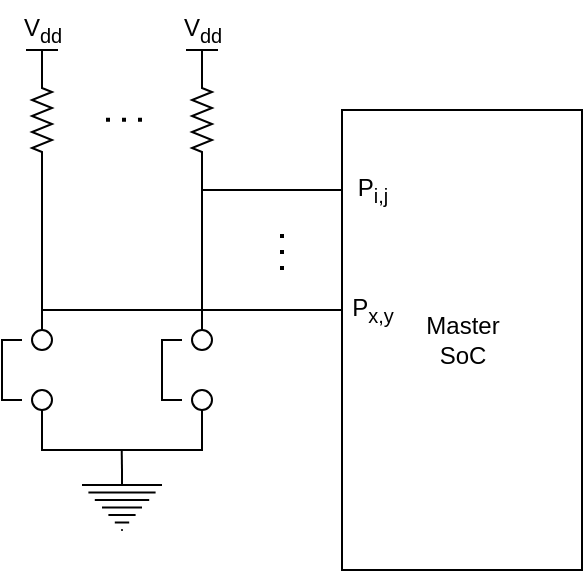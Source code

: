 <mxfile version="24.7.8">
  <diagram name="Page-1" id="Tthz77FbjQtNt6w7K4kS">
    <mxGraphModel dx="1195" dy="697" grid="1" gridSize="10" guides="1" tooltips="1" connect="1" arrows="1" fold="1" page="1" pageScale="1" pageWidth="1100" pageHeight="850" math="0" shadow="0">
      <root>
        <mxCell id="0" />
        <mxCell id="1" parent="0" />
        <mxCell id="ZsytykOLIlVNU7V24-1N-3" value="" style="rounded=0;whiteSpace=wrap;html=1;snapToPoint=1;arcSize=12;" vertex="1" parent="1">
          <mxGeometry x="310" y="170" width="120" height="230" as="geometry" />
        </mxCell>
        <mxCell id="ZsytykOLIlVNU7V24-1N-5" value="Master&lt;div&gt;SoC&lt;/div&gt;" style="text;html=1;align=center;verticalAlign=middle;resizable=0;points=[];autosize=1;strokeColor=none;fillColor=none;" vertex="1" parent="1">
          <mxGeometry x="340" y="265" width="60" height="40" as="geometry" />
        </mxCell>
        <mxCell id="ZsytykOLIlVNU7V24-1N-18" value="" style="pointerEvents=1;verticalLabelPosition=bottom;shadow=0;dashed=0;align=center;html=1;verticalAlign=top;shape=mxgraph.electrical.resistors.resistor_2;direction=south;strokeWidth=1;" vertex="1" parent="1">
          <mxGeometry x="155" y="150" width="10" height="50" as="geometry" />
        </mxCell>
        <mxCell id="ZsytykOLIlVNU7V24-1N-19" value="V&lt;sub&gt;dd&lt;/sub&gt;" style="verticalLabelPosition=top;verticalAlign=bottom;shape=mxgraph.electrical.signal_sources.vdd;shadow=0;dashed=0;align=center;strokeWidth=1;fontSize=24;html=1;flipV=1;noLabel=1;" vertex="1" parent="1">
          <mxGeometry x="152" y="140" width="16" height="12" as="geometry" />
        </mxCell>
        <mxCell id="ZsytykOLIlVNU7V24-1N-20" value="" style="endArrow=none;html=1;rounded=0;entryX=0.5;entryY=0;entryDx=0;entryDy=0;entryPerimeter=0;exitX=0;exitY=0.5;exitDx=0;exitDy=0;exitPerimeter=0;strokeWidth=1;" edge="1" parent="1" source="ZsytykOLIlVNU7V24-1N-18" target="ZsytykOLIlVNU7V24-1N-19">
          <mxGeometry width="50" height="50" relative="1" as="geometry">
            <mxPoint x="130" y="140.5" as="sourcePoint" />
            <mxPoint x="180" y="90.5" as="targetPoint" />
          </mxGeometry>
        </mxCell>
        <mxCell id="ZsytykOLIlVNU7V24-1N-21" value="" style="endArrow=none;html=1;rounded=0;entryX=0.5;entryY=0;entryDx=0;entryDy=0;exitX=1;exitY=0.5;exitDx=0;exitDy=0;exitPerimeter=0;strokeWidth=1;" edge="1" parent="1" source="ZsytykOLIlVNU7V24-1N-18" target="ZsytykOLIlVNU7V24-1N-41">
          <mxGeometry width="50" height="50" relative="1" as="geometry">
            <mxPoint x="160.03" y="308" as="sourcePoint" />
            <mxPoint x="180" y="201.5" as="targetPoint" />
          </mxGeometry>
        </mxCell>
        <mxCell id="ZsytykOLIlVNU7V24-1N-28" value="P&lt;sub&gt;x,y&lt;/sub&gt;" style="text;html=1;align=center;verticalAlign=middle;resizable=1;points=[];autosize=1;strokeColor=none;fillColor=none;" vertex="1" parent="1">
          <mxGeometry x="309" y="260" width="31" height="20" as="geometry" />
        </mxCell>
        <mxCell id="ZsytykOLIlVNU7V24-1N-30" value="V&lt;sub&gt;dd&lt;/sub&gt;" style="text;html=1;align=center;verticalAlign=middle;resizable=0;points=[];autosize=1;strokeColor=none;fillColor=none;strokeWidth=1;" vertex="1" parent="1">
          <mxGeometry x="140" y="115" width="40" height="30" as="geometry" />
        </mxCell>
        <mxCell id="ZsytykOLIlVNU7V24-1N-40" value="" style="endArrow=none;html=1;rounded=0;" edge="1" parent="1">
          <mxGeometry width="50" height="50" relative="1" as="geometry">
            <mxPoint x="150" y="315" as="sourcePoint" />
            <mxPoint x="150" y="285" as="targetPoint" />
            <Array as="points">
              <mxPoint x="140" y="315" />
              <mxPoint x="140" y="285" />
            </Array>
          </mxGeometry>
        </mxCell>
        <mxCell id="ZsytykOLIlVNU7V24-1N-41" value="" style="ellipse;whiteSpace=wrap;html=1;aspect=fixed;" vertex="1" parent="1">
          <mxGeometry x="155" y="280" width="10" height="10" as="geometry" />
        </mxCell>
        <mxCell id="ZsytykOLIlVNU7V24-1N-42" value="" style="ellipse;whiteSpace=wrap;html=1;aspect=fixed;" vertex="1" parent="1">
          <mxGeometry x="155" y="310" width="10" height="10" as="geometry" />
        </mxCell>
        <mxCell id="ZsytykOLIlVNU7V24-1N-43" value="" style="endArrow=none;html=1;rounded=0;entryX=0.5;entryY=1;entryDx=0;entryDy=0;" edge="1" parent="1" target="ZsytykOLIlVNU7V24-1N-42">
          <mxGeometry width="50" height="50" relative="1" as="geometry">
            <mxPoint x="160" y="335" as="sourcePoint" />
            <mxPoint x="155" y="340" as="targetPoint" />
          </mxGeometry>
        </mxCell>
        <mxCell id="ZsytykOLIlVNU7V24-1N-44" value="" style="pointerEvents=1;verticalLabelPosition=bottom;shadow=0;dashed=0;align=center;html=1;verticalAlign=top;shape=mxgraph.electrical.resistors.resistor_2;direction=south;strokeWidth=1;" vertex="1" parent="1">
          <mxGeometry x="235" y="150" width="10" height="50" as="geometry" />
        </mxCell>
        <mxCell id="ZsytykOLIlVNU7V24-1N-45" value="V&lt;sub&gt;dd&lt;/sub&gt;" style="verticalLabelPosition=top;verticalAlign=bottom;shape=mxgraph.electrical.signal_sources.vdd;shadow=0;dashed=0;align=center;strokeWidth=1;fontSize=24;html=1;flipV=1;noLabel=1;" vertex="1" parent="1">
          <mxGeometry x="232" y="140" width="16" height="12" as="geometry" />
        </mxCell>
        <mxCell id="ZsytykOLIlVNU7V24-1N-46" value="" style="endArrow=none;html=1;rounded=0;entryX=0.5;entryY=0;entryDx=0;entryDy=0;entryPerimeter=0;exitX=0;exitY=0.5;exitDx=0;exitDy=0;exitPerimeter=0;strokeWidth=1;" edge="1" parent="1" source="ZsytykOLIlVNU7V24-1N-44" target="ZsytykOLIlVNU7V24-1N-45">
          <mxGeometry width="50" height="50" relative="1" as="geometry">
            <mxPoint x="210" y="140.5" as="sourcePoint" />
            <mxPoint x="260" y="90.5" as="targetPoint" />
          </mxGeometry>
        </mxCell>
        <mxCell id="ZsytykOLIlVNU7V24-1N-47" value="" style="endArrow=none;html=1;rounded=0;entryX=0.5;entryY=0;entryDx=0;entryDy=0;exitX=1;exitY=0.5;exitDx=0;exitDy=0;exitPerimeter=0;strokeWidth=1;" edge="1" parent="1" source="ZsytykOLIlVNU7V24-1N-44" target="ZsytykOLIlVNU7V24-1N-50">
          <mxGeometry width="50" height="50" relative="1" as="geometry">
            <mxPoint x="240.03" y="308" as="sourcePoint" />
            <mxPoint x="260" y="201.5" as="targetPoint" />
          </mxGeometry>
        </mxCell>
        <mxCell id="ZsytykOLIlVNU7V24-1N-48" value="V&lt;sub&gt;dd&lt;/sub&gt;" style="text;html=1;align=center;verticalAlign=middle;resizable=0;points=[];autosize=1;strokeColor=none;fillColor=none;strokeWidth=1;" vertex="1" parent="1">
          <mxGeometry x="220" y="115" width="40" height="30" as="geometry" />
        </mxCell>
        <mxCell id="ZsytykOLIlVNU7V24-1N-49" value="" style="endArrow=none;html=1;rounded=0;" edge="1" parent="1">
          <mxGeometry width="50" height="50" relative="1" as="geometry">
            <mxPoint x="230" y="315" as="sourcePoint" />
            <mxPoint x="230" y="285" as="targetPoint" />
            <Array as="points">
              <mxPoint x="220" y="315" />
              <mxPoint x="220" y="285" />
            </Array>
          </mxGeometry>
        </mxCell>
        <mxCell id="ZsytykOLIlVNU7V24-1N-50" value="" style="ellipse;whiteSpace=wrap;html=1;aspect=fixed;" vertex="1" parent="1">
          <mxGeometry x="235" y="280" width="10" height="10" as="geometry" />
        </mxCell>
        <mxCell id="ZsytykOLIlVNU7V24-1N-51" value="" style="ellipse;whiteSpace=wrap;html=1;aspect=fixed;" vertex="1" parent="1">
          <mxGeometry x="235" y="310" width="10" height="10" as="geometry" />
        </mxCell>
        <mxCell id="ZsytykOLIlVNU7V24-1N-52" value="" style="endArrow=none;html=1;rounded=0;entryX=0.5;entryY=1;entryDx=0;entryDy=0;" edge="1" parent="1" target="ZsytykOLIlVNU7V24-1N-51">
          <mxGeometry width="50" height="50" relative="1" as="geometry">
            <mxPoint x="240" y="335" as="sourcePoint" />
            <mxPoint x="235" y="340" as="targetPoint" />
          </mxGeometry>
        </mxCell>
        <mxCell id="ZsytykOLIlVNU7V24-1N-53" value="" style="endArrow=none;html=1;rounded=0;" edge="1" parent="1">
          <mxGeometry width="50" height="50" relative="1" as="geometry">
            <mxPoint x="160" y="270" as="sourcePoint" />
            <mxPoint x="310" y="270" as="targetPoint" />
          </mxGeometry>
        </mxCell>
        <mxCell id="ZsytykOLIlVNU7V24-1N-54" value="P&lt;sub&gt;i,j&lt;/sub&gt;" style="text;html=1;align=center;verticalAlign=middle;resizable=1;points=[];autosize=1;strokeColor=none;fillColor=none;" vertex="1" parent="1">
          <mxGeometry x="304.5" y="200" width="40" height="20" as="geometry" />
        </mxCell>
        <mxCell id="ZsytykOLIlVNU7V24-1N-58" value="" style="endArrow=none;html=1;rounded=0;" edge="1" parent="1">
          <mxGeometry width="50" height="50" relative="1" as="geometry">
            <mxPoint x="310" y="210" as="sourcePoint" />
            <mxPoint x="240" y="210" as="targetPoint" />
          </mxGeometry>
        </mxCell>
        <mxCell id="ZsytykOLIlVNU7V24-1N-59" value="" style="endArrow=none;dashed=1;html=1;dashPattern=1 3;strokeWidth=2;rounded=0;" edge="1" parent="1">
          <mxGeometry width="50" height="50" relative="1" as="geometry">
            <mxPoint x="280" y="250" as="sourcePoint" />
            <mxPoint x="280" y="230" as="targetPoint" />
          </mxGeometry>
        </mxCell>
        <mxCell id="ZsytykOLIlVNU7V24-1N-60" value="" style="endArrow=none;dashed=1;html=1;dashPattern=1 3;strokeWidth=2;rounded=0;" edge="1" parent="1">
          <mxGeometry width="50" height="50" relative="1" as="geometry">
            <mxPoint x="210" y="174.83" as="sourcePoint" />
            <mxPoint x="190" y="174.83" as="targetPoint" />
          </mxGeometry>
        </mxCell>
        <mxCell id="ZsytykOLIlVNU7V24-1N-61" value="" style="endArrow=none;html=1;rounded=0;" edge="1" parent="1">
          <mxGeometry width="50" height="50" relative="1" as="geometry">
            <mxPoint x="160" y="330" as="sourcePoint" />
            <mxPoint x="240" y="330" as="targetPoint" />
            <Array as="points">
              <mxPoint x="160" y="340" />
              <mxPoint x="240" y="340" />
            </Array>
          </mxGeometry>
        </mxCell>
        <mxCell id="ZsytykOLIlVNU7V24-1N-63" style="edgeStyle=orthogonalEdgeStyle;rounded=0;orthogonalLoop=1;jettySize=auto;html=1;exitX=0.5;exitY=0;exitDx=0;exitDy=0;exitPerimeter=0;endArrow=none;endFill=0;" edge="1" parent="1" source="ZsytykOLIlVNU7V24-1N-62">
          <mxGeometry relative="1" as="geometry">
            <mxPoint x="199.857" y="340" as="targetPoint" />
          </mxGeometry>
        </mxCell>
        <mxCell id="ZsytykOLIlVNU7V24-1N-62" value="" style="pointerEvents=1;verticalLabelPosition=bottom;shadow=0;dashed=0;align=center;html=1;verticalAlign=top;shape=mxgraph.electrical.signal_sources.protective_earth;" vertex="1" parent="1">
          <mxGeometry x="180" y="350" width="40" height="30" as="geometry" />
        </mxCell>
      </root>
    </mxGraphModel>
  </diagram>
</mxfile>
